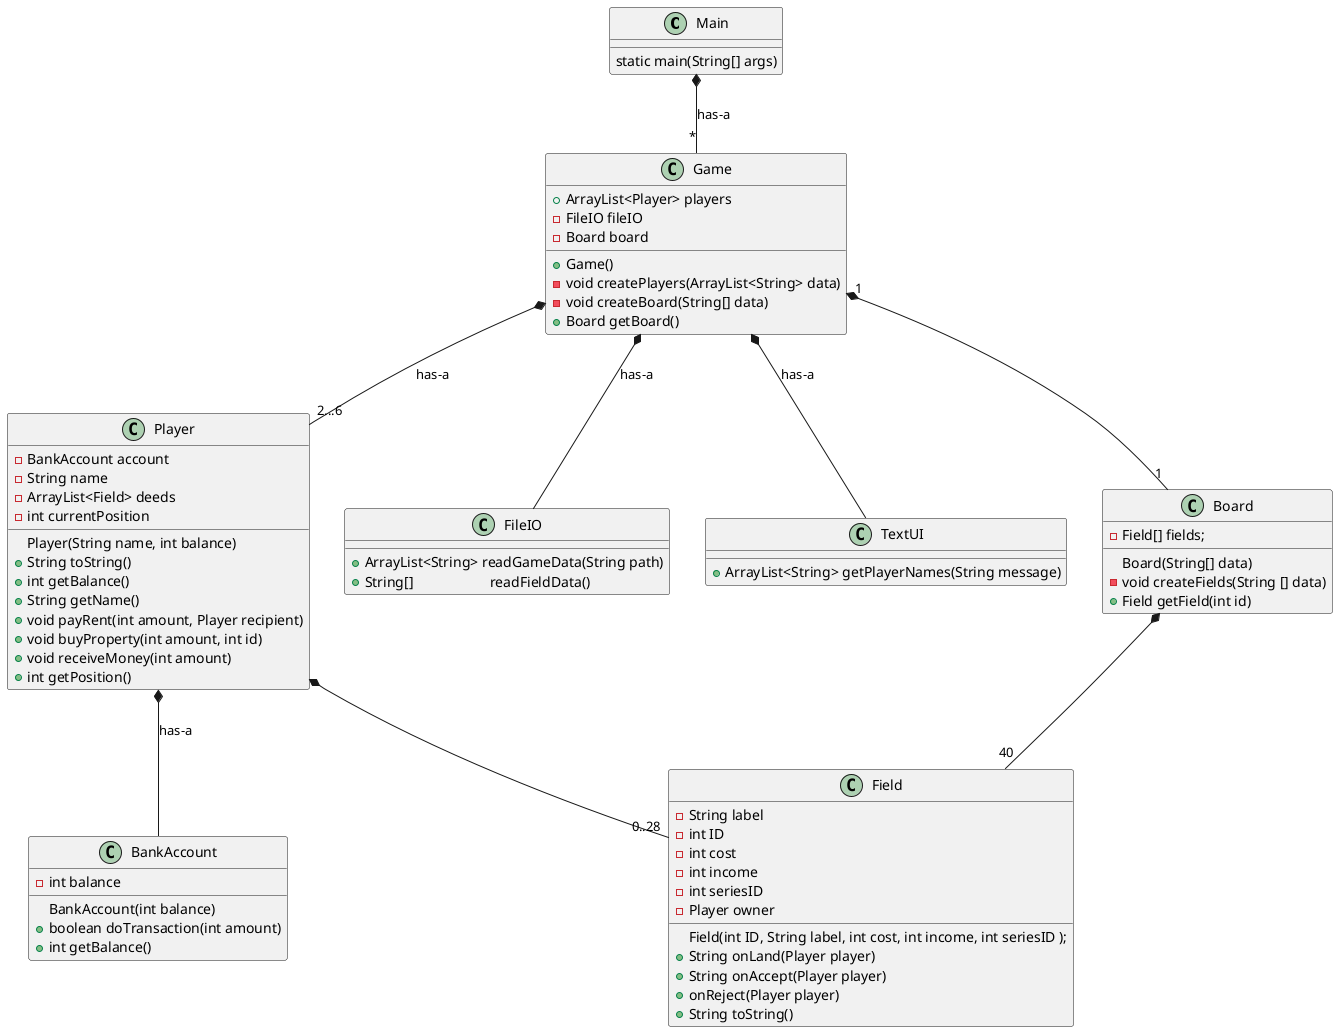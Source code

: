 @startuml

class Main
class Game
class Player
class BankAccount
class FileIO
class TextUI
class Board

Main *-- "*" Game: has-a
Game  *-- "2...6" Player : has-a
Player *-- BankAccount : has-a
Game *-- FileIO: has-a
Game *-- TextUI: has-a

Main : static main(String[] args)
Game :  +ArrayList<Player> players
Game :  -FileIO fileIO
Game :  +Game()
Game : - void createPlayers(ArrayList<String> data)


Player : -BankAccount account
Player : -String name
Player : Player(String name, int balance)
Player : +String toString()
Player : +int getBalance()
Player : +String getName()
Player : -ArrayList<Field> deeds
Player *-- "0..28"  Field

FileIO : + ArrayList<String> readGameData(String path)
TextUI : + ArrayList<String> getPlayerNames(String message)
BankAccount : BankAccount(int balance)
BankAccount : -int balance
BankAccount : +boolean doTransaction(int amount)
BankAccount : +int getBalance()

'* NYT *'

Game "1" *-- "1" Board
Game : - Board board
Game : - void createBoard(String[] data)
Game : + Board getBoard()
Board : Board(String[] data)
FileIO : +String[]                     readFieldData()
Board *-- "40" Field

'relevant for alle felter
Field : -String label
Field : -int ID
'kun relevant for ting der involverer penge
Field : -int cost
Field : -int income
'kun relevant for ting der kan købes
Field : -int seriesID
Field : -Player owner
'metoder
Field : Field(int ID, String label, int cost, int income, int seriesID );
Field : +String onLand(Player player)
Field : +String onAccept(Player player)
Field : +onReject(Player player)
Field : +String toString()

Board : - Field[] fields;
Board : - void createFields(String [] data)
Board : + Field getField(int id)
Player : - int currentPosition
Player : + void payRent(int amount, Player recipient)
Player : + void buyProperty(int amount, int id)
'method for receiving tax, bonus or rent
Player : + void receiveMoney(int amount)
Player : + int getPosition()


@enduml